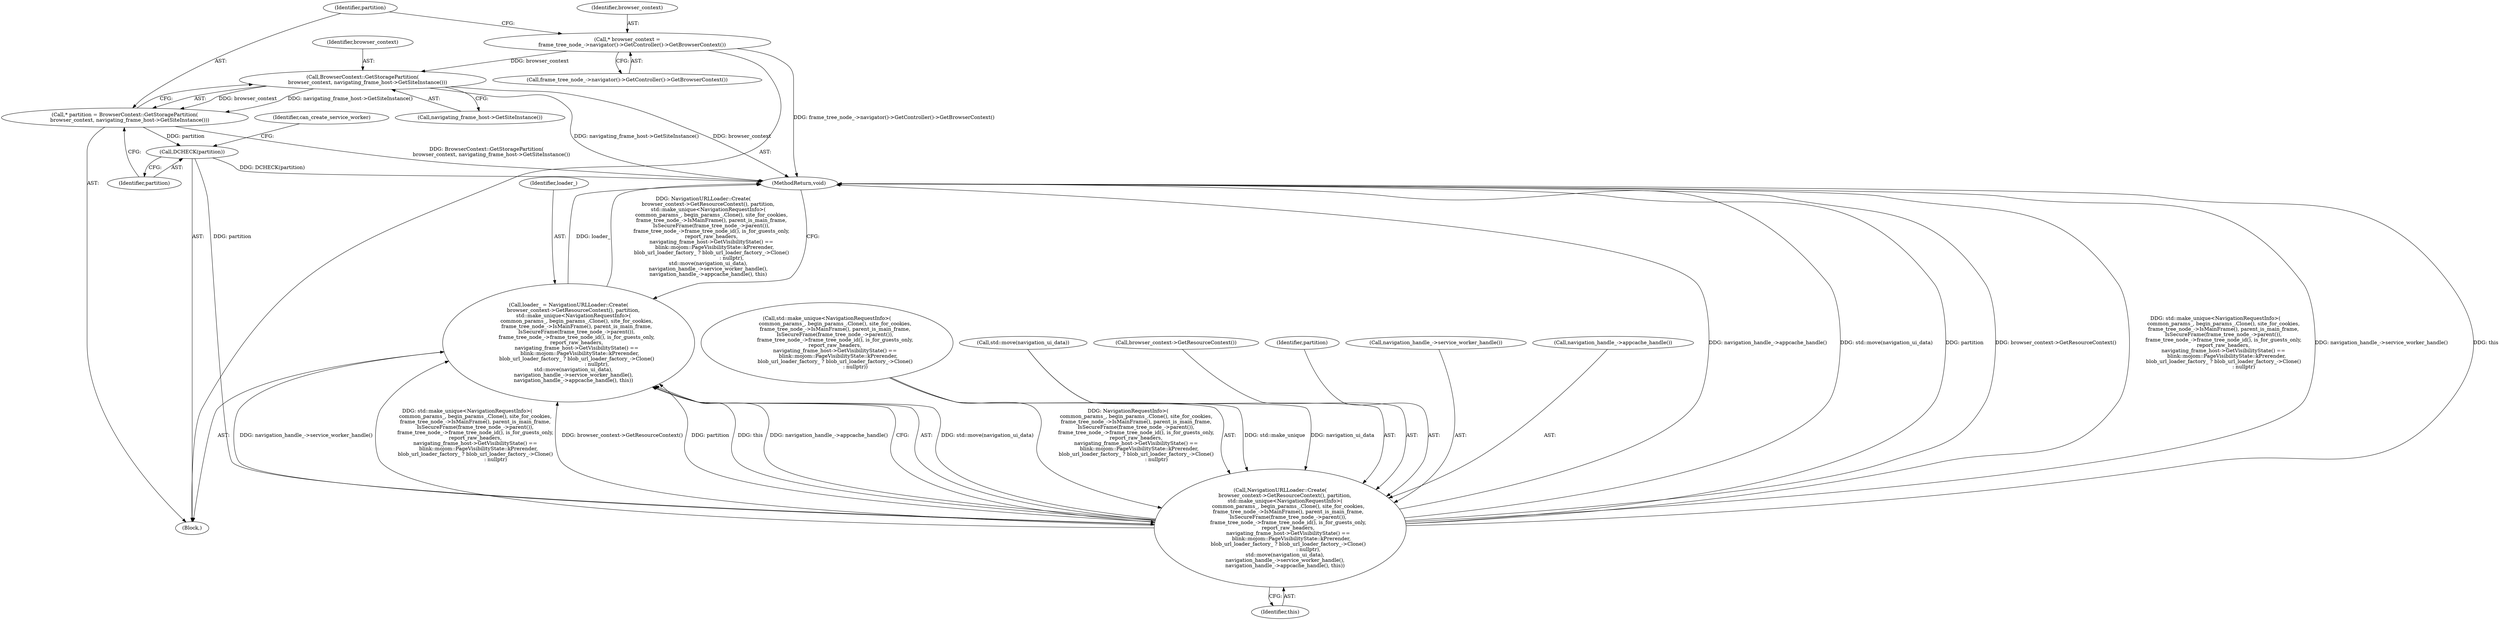 digraph "0_Chrome_07fbae50670ea44e35e1d554db1bbece7fe3711f@pointer" {
"1000189" [label="(Call,BrowserContext::GetStoragePartition(\n      browser_context, navigating_frame_host->GetSiteInstance()))"];
"1000183" [label="(Call,* browser_context =\n      frame_tree_node_->navigator()->GetController()->GetBrowserContext())"];
"1000187" [label="(Call,* partition = BrowserContext::GetStoragePartition(\n      browser_context, navigating_frame_host->GetSiteInstance()))"];
"1000192" [label="(Call,DCHECK(partition))"];
"1000302" [label="(Call,NavigationURLLoader::Create(\n      browser_context->GetResourceContext(), partition,\n      std::make_unique<NavigationRequestInfo>(\n          common_params_, begin_params_.Clone(), site_for_cookies,\n          frame_tree_node_->IsMainFrame(), parent_is_main_frame,\n          IsSecureFrame(frame_tree_node_->parent()),\n          frame_tree_node_->frame_tree_node_id(), is_for_guests_only,\n          report_raw_headers,\n          navigating_frame_host->GetVisibilityState() ==\n              blink::mojom::PageVisibilityState::kPrerender,\n          blob_url_loader_factory_ ? blob_url_loader_factory_->Clone()\n                                   : nullptr),\n      std::move(navigation_ui_data),\n      navigation_handle_->service_worker_handle(),\n      navigation_handle_->appcache_handle(), this))"];
"1000300" [label="(Call,loader_ = NavigationURLLoader::Create(\n      browser_context->GetResourceContext(), partition,\n      std::make_unique<NavigationRequestInfo>(\n          common_params_, begin_params_.Clone(), site_for_cookies,\n          frame_tree_node_->IsMainFrame(), parent_is_main_frame,\n          IsSecureFrame(frame_tree_node_->parent()),\n          frame_tree_node_->frame_tree_node_id(), is_for_guests_only,\n          report_raw_headers,\n          navigating_frame_host->GetVisibilityState() ==\n              blink::mojom::PageVisibilityState::kPrerender,\n          blob_url_loader_factory_ ? blob_url_loader_factory_->Clone()\n                                   : nullptr),\n      std::move(navigation_ui_data),\n      navigation_handle_->service_worker_handle(),\n      navigation_handle_->appcache_handle(), this))"];
"1000193" [label="(Identifier,partition)"];
"1000301" [label="(Identifier,loader_)"];
"1000185" [label="(Call,frame_tree_node_->navigator()->GetController()->GetBrowserContext())"];
"1000340" [label="(Identifier,this)"];
"1000187" [label="(Call,* partition = BrowserContext::GetStoragePartition(\n      browser_context, navigating_frame_host->GetSiteInstance()))"];
"1000183" [label="(Call,* browser_context =\n      frame_tree_node_->navigator()->GetController()->GetBrowserContext())"];
"1000305" [label="(Call,std::make_unique<NavigationRequestInfo>(\n          common_params_, begin_params_.Clone(), site_for_cookies,\n          frame_tree_node_->IsMainFrame(), parent_is_main_frame,\n          IsSecureFrame(frame_tree_node_->parent()),\n          frame_tree_node_->frame_tree_node_id(), is_for_guests_only,\n          report_raw_headers,\n          navigating_frame_host->GetVisibilityState() ==\n              blink::mojom::PageVisibilityState::kPrerender,\n          blob_url_loader_factory_ ? blob_url_loader_factory_->Clone()\n                                   : nullptr))"];
"1000336" [label="(Call,std::move(navigation_ui_data))"];
"1000196" [label="(Identifier,can_create_service_worker)"];
"1000303" [label="(Call,browser_context->GetResourceContext())"];
"1000304" [label="(Identifier,partition)"];
"1000102" [label="(Block,)"];
"1000188" [label="(Identifier,partition)"];
"1000184" [label="(Identifier,browser_context)"];
"1000338" [label="(Call,navigation_handle_->service_worker_handle())"];
"1000302" [label="(Call,NavigationURLLoader::Create(\n      browser_context->GetResourceContext(), partition,\n      std::make_unique<NavigationRequestInfo>(\n          common_params_, begin_params_.Clone(), site_for_cookies,\n          frame_tree_node_->IsMainFrame(), parent_is_main_frame,\n          IsSecureFrame(frame_tree_node_->parent()),\n          frame_tree_node_->frame_tree_node_id(), is_for_guests_only,\n          report_raw_headers,\n          navigating_frame_host->GetVisibilityState() ==\n              blink::mojom::PageVisibilityState::kPrerender,\n          blob_url_loader_factory_ ? blob_url_loader_factory_->Clone()\n                                   : nullptr),\n      std::move(navigation_ui_data),\n      navigation_handle_->service_worker_handle(),\n      navigation_handle_->appcache_handle(), this))"];
"1000341" [label="(MethodReturn,void)"];
"1000189" [label="(Call,BrowserContext::GetStoragePartition(\n      browser_context, navigating_frame_host->GetSiteInstance()))"];
"1000191" [label="(Call,navigating_frame_host->GetSiteInstance())"];
"1000300" [label="(Call,loader_ = NavigationURLLoader::Create(\n      browser_context->GetResourceContext(), partition,\n      std::make_unique<NavigationRequestInfo>(\n          common_params_, begin_params_.Clone(), site_for_cookies,\n          frame_tree_node_->IsMainFrame(), parent_is_main_frame,\n          IsSecureFrame(frame_tree_node_->parent()),\n          frame_tree_node_->frame_tree_node_id(), is_for_guests_only,\n          report_raw_headers,\n          navigating_frame_host->GetVisibilityState() ==\n              blink::mojom::PageVisibilityState::kPrerender,\n          blob_url_loader_factory_ ? blob_url_loader_factory_->Clone()\n                                   : nullptr),\n      std::move(navigation_ui_data),\n      navigation_handle_->service_worker_handle(),\n      navigation_handle_->appcache_handle(), this))"];
"1000339" [label="(Call,navigation_handle_->appcache_handle())"];
"1000190" [label="(Identifier,browser_context)"];
"1000192" [label="(Call,DCHECK(partition))"];
"1000189" -> "1000187"  [label="AST: "];
"1000189" -> "1000191"  [label="CFG: "];
"1000190" -> "1000189"  [label="AST: "];
"1000191" -> "1000189"  [label="AST: "];
"1000187" -> "1000189"  [label="CFG: "];
"1000189" -> "1000341"  [label="DDG: browser_context"];
"1000189" -> "1000341"  [label="DDG: navigating_frame_host->GetSiteInstance()"];
"1000189" -> "1000187"  [label="DDG: browser_context"];
"1000189" -> "1000187"  [label="DDG: navigating_frame_host->GetSiteInstance()"];
"1000183" -> "1000189"  [label="DDG: browser_context"];
"1000183" -> "1000102"  [label="AST: "];
"1000183" -> "1000185"  [label="CFG: "];
"1000184" -> "1000183"  [label="AST: "];
"1000185" -> "1000183"  [label="AST: "];
"1000188" -> "1000183"  [label="CFG: "];
"1000183" -> "1000341"  [label="DDG: frame_tree_node_->navigator()->GetController()->GetBrowserContext()"];
"1000187" -> "1000102"  [label="AST: "];
"1000188" -> "1000187"  [label="AST: "];
"1000193" -> "1000187"  [label="CFG: "];
"1000187" -> "1000341"  [label="DDG: BrowserContext::GetStoragePartition(\n      browser_context, navigating_frame_host->GetSiteInstance())"];
"1000187" -> "1000192"  [label="DDG: partition"];
"1000192" -> "1000102"  [label="AST: "];
"1000192" -> "1000193"  [label="CFG: "];
"1000193" -> "1000192"  [label="AST: "];
"1000196" -> "1000192"  [label="CFG: "];
"1000192" -> "1000341"  [label="DDG: DCHECK(partition)"];
"1000192" -> "1000302"  [label="DDG: partition"];
"1000302" -> "1000300"  [label="AST: "];
"1000302" -> "1000340"  [label="CFG: "];
"1000303" -> "1000302"  [label="AST: "];
"1000304" -> "1000302"  [label="AST: "];
"1000305" -> "1000302"  [label="AST: "];
"1000336" -> "1000302"  [label="AST: "];
"1000338" -> "1000302"  [label="AST: "];
"1000339" -> "1000302"  [label="AST: "];
"1000340" -> "1000302"  [label="AST: "];
"1000300" -> "1000302"  [label="CFG: "];
"1000302" -> "1000341"  [label="DDG: navigation_handle_->appcache_handle()"];
"1000302" -> "1000341"  [label="DDG: std::move(navigation_ui_data)"];
"1000302" -> "1000341"  [label="DDG: partition"];
"1000302" -> "1000341"  [label="DDG: browser_context->GetResourceContext()"];
"1000302" -> "1000341"  [label="DDG: std::make_unique<NavigationRequestInfo>(\n          common_params_, begin_params_.Clone(), site_for_cookies,\n          frame_tree_node_->IsMainFrame(), parent_is_main_frame,\n          IsSecureFrame(frame_tree_node_->parent()),\n          frame_tree_node_->frame_tree_node_id(), is_for_guests_only,\n          report_raw_headers,\n          navigating_frame_host->GetVisibilityState() ==\n              blink::mojom::PageVisibilityState::kPrerender,\n          blob_url_loader_factory_ ? blob_url_loader_factory_->Clone()\n                                   : nullptr)"];
"1000302" -> "1000341"  [label="DDG: navigation_handle_->service_worker_handle()"];
"1000302" -> "1000341"  [label="DDG: this"];
"1000302" -> "1000300"  [label="DDG: std::move(navigation_ui_data)"];
"1000302" -> "1000300"  [label="DDG: navigation_handle_->service_worker_handle()"];
"1000302" -> "1000300"  [label="DDG: std::make_unique<NavigationRequestInfo>(\n          common_params_, begin_params_.Clone(), site_for_cookies,\n          frame_tree_node_->IsMainFrame(), parent_is_main_frame,\n          IsSecureFrame(frame_tree_node_->parent()),\n          frame_tree_node_->frame_tree_node_id(), is_for_guests_only,\n          report_raw_headers,\n          navigating_frame_host->GetVisibilityState() ==\n              blink::mojom::PageVisibilityState::kPrerender,\n          blob_url_loader_factory_ ? blob_url_loader_factory_->Clone()\n                                   : nullptr)"];
"1000302" -> "1000300"  [label="DDG: browser_context->GetResourceContext()"];
"1000302" -> "1000300"  [label="DDG: partition"];
"1000302" -> "1000300"  [label="DDG: this"];
"1000302" -> "1000300"  [label="DDG: navigation_handle_->appcache_handle()"];
"1000305" -> "1000302"  [label="DDG: std::make_unique"];
"1000305" -> "1000302"  [label="DDG: NavigationRequestInfo>(\n          common_params_, begin_params_.Clone(), site_for_cookies,\n          frame_tree_node_->IsMainFrame(), parent_is_main_frame,\n          IsSecureFrame(frame_tree_node_->parent()),\n          frame_tree_node_->frame_tree_node_id(), is_for_guests_only,\n          report_raw_headers,\n          navigating_frame_host->GetVisibilityState() ==\n              blink::mojom::PageVisibilityState::kPrerender,\n          blob_url_loader_factory_ ? blob_url_loader_factory_->Clone()\n                                   : nullptr)"];
"1000336" -> "1000302"  [label="DDG: navigation_ui_data"];
"1000300" -> "1000102"  [label="AST: "];
"1000301" -> "1000300"  [label="AST: "];
"1000341" -> "1000300"  [label="CFG: "];
"1000300" -> "1000341"  [label="DDG: loader_"];
"1000300" -> "1000341"  [label="DDG: NavigationURLLoader::Create(\n      browser_context->GetResourceContext(), partition,\n      std::make_unique<NavigationRequestInfo>(\n          common_params_, begin_params_.Clone(), site_for_cookies,\n          frame_tree_node_->IsMainFrame(), parent_is_main_frame,\n          IsSecureFrame(frame_tree_node_->parent()),\n          frame_tree_node_->frame_tree_node_id(), is_for_guests_only,\n          report_raw_headers,\n          navigating_frame_host->GetVisibilityState() ==\n              blink::mojom::PageVisibilityState::kPrerender,\n          blob_url_loader_factory_ ? blob_url_loader_factory_->Clone()\n                                   : nullptr),\n      std::move(navigation_ui_data),\n      navigation_handle_->service_worker_handle(),\n      navigation_handle_->appcache_handle(), this)"];
}
